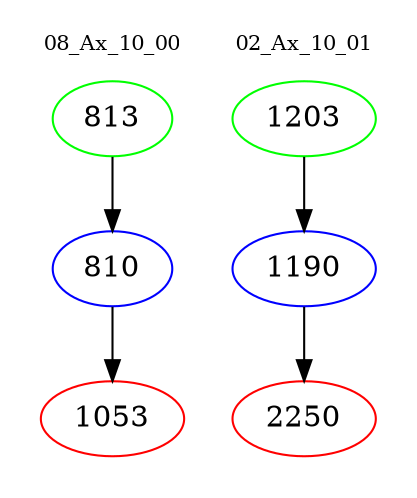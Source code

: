 digraph{
subgraph cluster_0 {
color = white
label = "08_Ax_10_00";
fontsize=10;
T0_813 [label="813", color="green"]
T0_813 -> T0_810 [color="black"]
T0_810 [label="810", color="blue"]
T0_810 -> T0_1053 [color="black"]
T0_1053 [label="1053", color="red"]
}
subgraph cluster_1 {
color = white
label = "02_Ax_10_01";
fontsize=10;
T1_1203 [label="1203", color="green"]
T1_1203 -> T1_1190 [color="black"]
T1_1190 [label="1190", color="blue"]
T1_1190 -> T1_2250 [color="black"]
T1_2250 [label="2250", color="red"]
}
}

